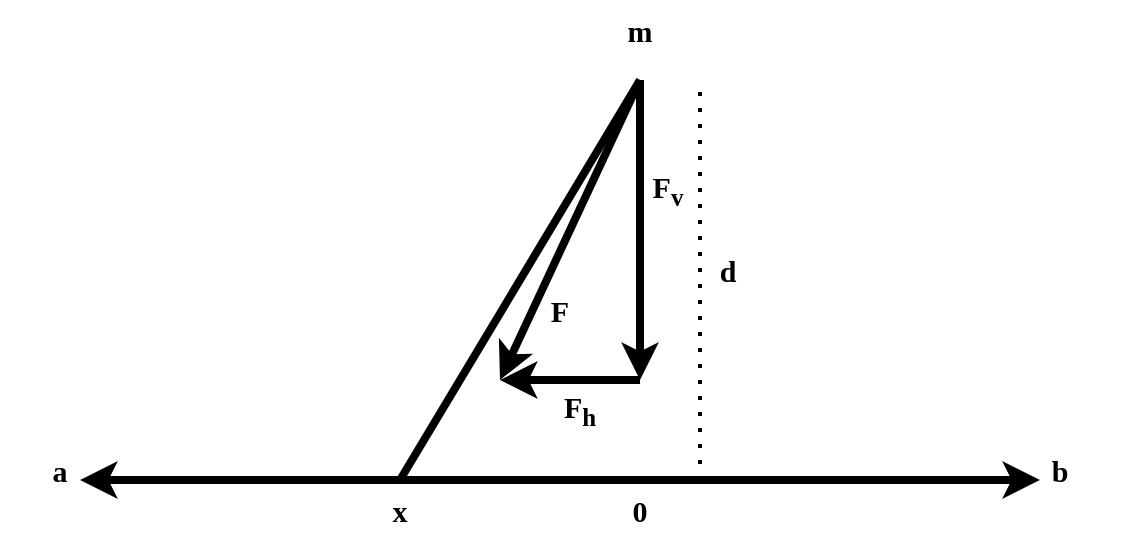 <mxfile version="20.3.3" type="device"><diagram id="vBsTwooT0b0A5uYun3Yo" name="Страница 1"><mxGraphModel dx="339" dy="198" grid="1" gridSize="10" guides="1" tooltips="1" connect="1" arrows="1" fold="1" page="1" pageScale="1" pageWidth="827" pageHeight="1169" math="0" shadow="0"><root><mxCell id="0"/><mxCell id="1" parent="0"/><mxCell id="qpVQTV4Ghy3_PVB87GvB-1" value="" style="endArrow=classic;startArrow=classic;html=1;rounded=0;strokeWidth=4;" parent="1" edge="1"><mxGeometry width="50" height="50" relative="1" as="geometry"><mxPoint x="90" y="270" as="sourcePoint"/><mxPoint x="570" y="270" as="targetPoint"/></mxGeometry></mxCell><mxCell id="qpVQTV4Ghy3_PVB87GvB-2" value="&lt;font style=&quot;font-size: 15px;&quot; face=&quot;Times New Roman&quot;&gt;&lt;b&gt;a&lt;/b&gt;&lt;/font&gt;" style="text;html=1;strokeColor=none;fillColor=none;align=center;verticalAlign=middle;whiteSpace=wrap;rounded=0;" parent="1" vertex="1"><mxGeometry x="50" y="250" width="60" height="30" as="geometry"/></mxCell><mxCell id="qpVQTV4Ghy3_PVB87GvB-3" value="&lt;font style=&quot;font-size: 15px;&quot; face=&quot;Times New Roman&quot;&gt;&lt;b&gt;0&lt;/b&gt;&lt;/font&gt;" style="text;html=1;strokeColor=none;fillColor=none;align=center;verticalAlign=middle;whiteSpace=wrap;rounded=0;" parent="1" vertex="1"><mxGeometry x="340" y="270" width="60" height="30" as="geometry"/></mxCell><mxCell id="qpVQTV4Ghy3_PVB87GvB-4" value="&lt;font style=&quot;font-size: 15px;&quot; face=&quot;Times New Roman&quot;&gt;&lt;b&gt;b&lt;/b&gt;&lt;/font&gt;" style="text;html=1;strokeColor=none;fillColor=none;align=center;verticalAlign=middle;whiteSpace=wrap;rounded=0;" parent="1" vertex="1"><mxGeometry x="550" y="250" width="60" height="30" as="geometry"/></mxCell><mxCell id="qpVQTV4Ghy3_PVB87GvB-5" value="&lt;font style=&quot;font-size: 15px;&quot; face=&quot;Times New Roman&quot;&gt;&lt;b&gt;x&lt;/b&gt;&lt;/font&gt;" style="text;html=1;strokeColor=none;fillColor=none;align=center;verticalAlign=middle;whiteSpace=wrap;rounded=0;" parent="1" vertex="1"><mxGeometry x="220" y="270" width="60" height="30" as="geometry"/></mxCell><mxCell id="qpVQTV4Ghy3_PVB87GvB-6" value="" style="endArrow=none;html=1;rounded=0;strokeWidth=4;fontFamily=Times New Roman;fontSize=15;" parent="1" edge="1"><mxGeometry width="50" height="50" relative="1" as="geometry"><mxPoint x="250" y="270" as="sourcePoint"/><mxPoint x="370" y="70" as="targetPoint"/></mxGeometry></mxCell><mxCell id="qpVQTV4Ghy3_PVB87GvB-7" value="&lt;b&gt;m&lt;/b&gt;" style="text;html=1;strokeColor=none;fillColor=none;align=center;verticalAlign=middle;whiteSpace=wrap;rounded=0;fontFamily=Times New Roman;fontSize=15;" parent="1" vertex="1"><mxGeometry x="340" y="30" width="60" height="30" as="geometry"/></mxCell><mxCell id="qpVQTV4Ghy3_PVB87GvB-8" value="" style="endArrow=none;dashed=1;html=1;dashPattern=1 3;strokeWidth=2;rounded=0;fontFamily=Times New Roman;fontSize=15;" parent="1" edge="1"><mxGeometry width="50" height="50" relative="1" as="geometry"><mxPoint x="400" y="270" as="sourcePoint"/><mxPoint x="400" y="70" as="targetPoint"/></mxGeometry></mxCell><mxCell id="qpVQTV4Ghy3_PVB87GvB-9" value="&lt;b&gt;d&lt;/b&gt;" style="text;html=1;strokeColor=none;fillColor=none;align=center;verticalAlign=middle;whiteSpace=wrap;rounded=0;fontFamily=Times New Roman;fontSize=15;" parent="1" vertex="1"><mxGeometry x="384" y="150" width="60" height="30" as="geometry"/></mxCell><mxCell id="qpVQTV4Ghy3_PVB87GvB-10" value="" style="endArrow=classic;html=1;rounded=0;strokeWidth=4;fontFamily=Times New Roman;fontSize=15;startArrow=none;" parent="1" edge="1"><mxGeometry width="50" height="50" relative="1" as="geometry"><mxPoint x="370" y="70" as="sourcePoint"/><mxPoint x="300" y="220" as="targetPoint"/></mxGeometry></mxCell><mxCell id="qpVQTV4Ghy3_PVB87GvB-16" value="" style="endArrow=classic;html=1;rounded=0;strokeWidth=4;fontFamily=Times New Roman;fontSize=15;" parent="1" edge="1"><mxGeometry width="50" height="50" relative="1" as="geometry"><mxPoint x="370" y="220" as="sourcePoint"/><mxPoint x="300" y="220" as="targetPoint"/></mxGeometry></mxCell><mxCell id="qpVQTV4Ghy3_PVB87GvB-17" value="" style="endArrow=classic;html=1;rounded=0;strokeWidth=4;fontFamily=Times New Roman;fontSize=15;" parent="1" edge="1"><mxGeometry width="50" height="50" relative="1" as="geometry"><mxPoint x="370" y="70" as="sourcePoint"/><mxPoint x="370" y="220" as="targetPoint"/></mxGeometry></mxCell><mxCell id="qpVQTV4Ghy3_PVB87GvB-18" value="&lt;b&gt;F&lt;sub&gt;h&lt;/sub&gt;&lt;/b&gt;" style="text;html=1;strokeColor=none;fillColor=none;align=center;verticalAlign=middle;whiteSpace=wrap;rounded=0;fontFamily=Times New Roman;fontSize=15;" parent="1" vertex="1"><mxGeometry x="310" y="220" width="60" height="30" as="geometry"/></mxCell><mxCell id="qpVQTV4Ghy3_PVB87GvB-21" value="&lt;b&gt;F&lt;sub&gt;v&lt;/sub&gt;&lt;/b&gt;" style="text;html=1;strokeColor=none;fillColor=none;align=center;verticalAlign=middle;whiteSpace=wrap;rounded=0;fontFamily=Times New Roman;fontSize=15;" parent="1" vertex="1"><mxGeometry x="354" y="110" width="60" height="30" as="geometry"/></mxCell><mxCell id="qpVQTV4Ghy3_PVB87GvB-22" value="&lt;b&gt;F&lt;/b&gt;" style="text;html=1;strokeColor=none;fillColor=none;align=center;verticalAlign=middle;whiteSpace=wrap;rounded=0;fontFamily=Times New Roman;fontSize=15;" parent="1" vertex="1"><mxGeometry x="300" y="170" width="60" height="30" as="geometry"/></mxCell></root></mxGraphModel></diagram></mxfile>